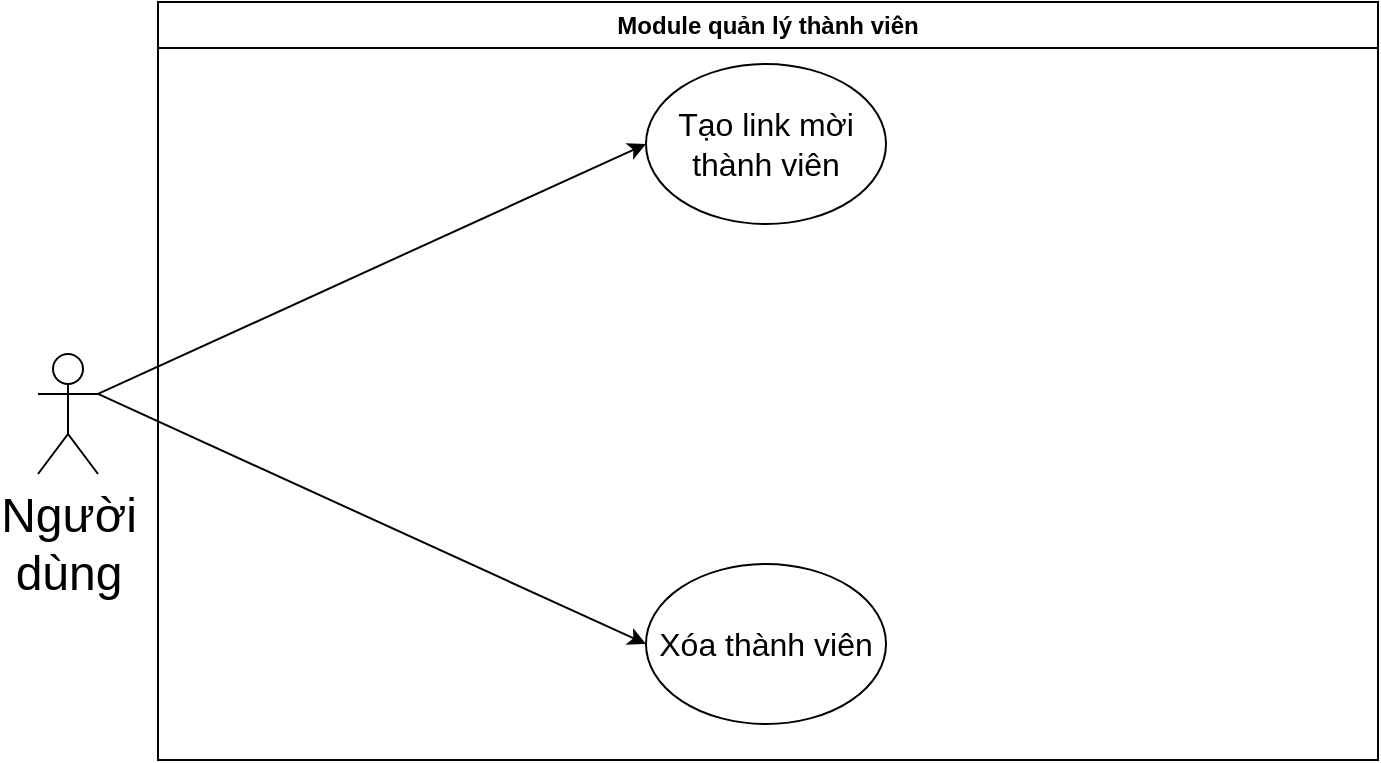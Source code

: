 <mxfile>
    <diagram name="GV cộng tác" id="t8Teq_oMgi5YN7fvB1jG">
        <mxGraphModel dx="939" dy="355" grid="0" gridSize="10" guides="1" tooltips="1" connect="1" arrows="1" fold="1" page="1" pageScale="1" pageWidth="827" pageHeight="1169" math="0" shadow="0">
            <root>
                <mxCell id="WiwW6T4yUcQlJP7RKSxs-0"/>
                <mxCell id="WiwW6T4yUcQlJP7RKSxs-1" parent="WiwW6T4yUcQlJP7RKSxs-0"/>
                <mxCell id="WiwW6T4yUcQlJP7RKSxs-2" value="Module quản lý thành viên" style="swimlane;whiteSpace=wrap;html=1;startSize=23;" parent="WiwW6T4yUcQlJP7RKSxs-1" vertex="1">
                    <mxGeometry x="110" y="110" width="610" height="379" as="geometry"/>
                </mxCell>
                <mxCell id="WiwW6T4yUcQlJP7RKSxs-3" value="Tạo link mời thành viên" style="ellipse;whiteSpace=wrap;html=1;fontSize=16;" parent="WiwW6T4yUcQlJP7RKSxs-2" vertex="1">
                    <mxGeometry x="244" y="31" width="120" height="80" as="geometry"/>
                </mxCell>
                <mxCell id="WiwW6T4yUcQlJP7RKSxs-5" value="Xóa thành viên" style="ellipse;whiteSpace=wrap;html=1;fontSize=16;" parent="WiwW6T4yUcQlJP7RKSxs-2" vertex="1">
                    <mxGeometry x="244" y="281" width="120" height="80" as="geometry"/>
                </mxCell>
                <mxCell id="YW8SRH_bthJT2Bs3ChGq-3" style="edgeStyle=none;html=1;exitX=1;exitY=0.333;exitDx=0;exitDy=0;exitPerimeter=0;entryX=0;entryY=0.5;entryDx=0;entryDy=0;" parent="WiwW6T4yUcQlJP7RKSxs-1" source="YW8SRH_bthJT2Bs3ChGq-0" target="WiwW6T4yUcQlJP7RKSxs-3" edge="1">
                    <mxGeometry relative="1" as="geometry"/>
                </mxCell>
                <mxCell id="YW8SRH_bthJT2Bs3ChGq-5" style="edgeStyle=none;html=1;exitX=1;exitY=0.333;exitDx=0;exitDy=0;exitPerimeter=0;entryX=0;entryY=0.5;entryDx=0;entryDy=0;" parent="WiwW6T4yUcQlJP7RKSxs-1" source="YW8SRH_bthJT2Bs3ChGq-0" target="WiwW6T4yUcQlJP7RKSxs-5" edge="1">
                    <mxGeometry relative="1" as="geometry"/>
                </mxCell>
                <mxCell id="YW8SRH_bthJT2Bs3ChGq-0" value="&lt;div style=&quot;&quot;&gt;&lt;span style=&quot;background-color: initial;&quot;&gt;Người&lt;/span&gt;&lt;/div&gt;&lt;div style=&quot;&quot;&gt;&lt;span style=&quot;background-color: initial;&quot;&gt;dùng&lt;/span&gt;&lt;/div&gt;" style="shape=umlActor;verticalLabelPosition=bottom;verticalAlign=top;html=1;outlineConnect=0;fontSize=24;align=center;" parent="WiwW6T4yUcQlJP7RKSxs-1" vertex="1">
                    <mxGeometry x="50" y="286" width="30" height="60" as="geometry"/>
                </mxCell>
            </root>
        </mxGraphModel>
    </diagram>
    <diagram id="kI2TxlEAmkLJwoIHT96z" name="Hệ thống soạn thảo đề thi trắc nghiệm">
        <mxGraphModel dx="704" dy="266" grid="0" gridSize="10" guides="1" tooltips="1" connect="1" arrows="1" fold="1" page="1" pageScale="1" pageWidth="850" pageHeight="1100" math="0" shadow="0">
            <root>
                <mxCell id="0"/>
                <mxCell id="1" parent="0"/>
                <mxCell id="45" value="" style="rounded=1;whiteSpace=wrap;html=1;fontSize=24;direction=south;fillColor=none;fontColor=#ffffff;strokeColor=#CC0066;shadow=1;glass=0;sketch=1;gradientDirection=east;" parent="1" vertex="1">
                    <mxGeometry x="200" y="50" width="490" height="1004" as="geometry"/>
                </mxCell>
                <mxCell id="2" value="&lt;font color=&quot;#66b0ff&quot; style=&quot;font-size: 24px&quot;&gt;Hệ thống soạn thảo đề thi trắc nghiệm&lt;/font&gt;" style="text;html=1;align=center;verticalAlign=middle;whiteSpace=wrap;rounded=0;fontStyle=1;fontColor=#66FF66;" parent="1" vertex="1">
                    <mxGeometry x="225" y="60" width="450" height="30" as="geometry"/>
                </mxCell>
                <mxCell id="41" value="&lt;div style=&quot;&quot;&gt;&lt;span style=&quot;background-color: initial;&quot;&gt;Người&lt;/span&gt;&lt;/div&gt;&lt;div style=&quot;&quot;&gt;&lt;span style=&quot;background-color: initial;&quot;&gt;dùng&lt;/span&gt;&lt;/div&gt;" style="shape=umlActor;verticalLabelPosition=bottom;verticalAlign=top;html=1;outlineConnect=0;fontSize=24;align=right;" parent="1" vertex="1">
                    <mxGeometry x="57" y="490" width="30" height="60" as="geometry"/>
                </mxCell>
                <mxCell id="ftGuLWszDXxZbfX0sJgo-45" value="Quản lý câu hỏi" style="ellipse;whiteSpace=wrap;html=1;fontSize=16;" parent="1" vertex="1">
                    <mxGeometry x="225" y="205" width="120" height="80" as="geometry"/>
                </mxCell>
                <mxCell id="ftGuLWszDXxZbfX0sJgo-46" value="Xem, thêm, xóa, sửa" style="shape=note;whiteSpace=wrap;html=1;backgroundOutline=1;darkOpacity=0.05;fontSize=16;size=19;" parent="1" vertex="1">
                    <mxGeometry x="230" y="110" width="110" height="70" as="geometry"/>
                </mxCell>
                <mxCell id="ftGuLWszDXxZbfX0sJgo-47" value="" style="endArrow=none;dashed=1;html=1;dashPattern=1 3;strokeWidth=2;fontSize=16;exitX=0.5;exitY=0;exitDx=0;exitDy=0;entryX=0.5;entryY=1;entryDx=0;entryDy=0;entryPerimeter=0;" parent="1" source="ftGuLWszDXxZbfX0sJgo-45" target="ftGuLWszDXxZbfX0sJgo-46" edge="1">
                    <mxGeometry width="50" height="50" relative="1" as="geometry">
                        <mxPoint x="390" y="300" as="sourcePoint"/>
                        <mxPoint x="440" y="250" as="targetPoint"/>
                    </mxGeometry>
                </mxCell>
                <mxCell id="ftGuLWszDXxZbfX0sJgo-48" value="Quản lý ngân hàng câu hỏi" style="ellipse;whiteSpace=wrap;html=1;fontSize=16;" parent="1" vertex="1">
                    <mxGeometry x="225" y="435" width="120" height="80" as="geometry"/>
                </mxCell>
                <mxCell id="ftGuLWszDXxZbfX0sJgo-49" value="Xem, thêm, xóa, sửa" style="shape=note;whiteSpace=wrap;html=1;backgroundOutline=1;darkOpacity=0.05;fontSize=16;size=19;" parent="1" vertex="1">
                    <mxGeometry x="410" y="550" width="110" height="70" as="geometry"/>
                </mxCell>
                <mxCell id="ftGuLWszDXxZbfX0sJgo-50" value="" style="endArrow=none;dashed=1;html=1;dashPattern=1 3;strokeWidth=2;fontSize=16;entryX=0;entryY=0;entryDx=0;entryDy=0;entryPerimeter=0;exitX=1;exitY=1;exitDx=0;exitDy=0;" parent="1" source="ftGuLWszDXxZbfX0sJgo-48" target="ftGuLWszDXxZbfX0sJgo-49" edge="1">
                    <mxGeometry width="50" height="50" relative="1" as="geometry">
                        <mxPoint x="340" y="470" as="sourcePoint"/>
                        <mxPoint x="440" y="440" as="targetPoint"/>
                    </mxGeometry>
                </mxCell>
                <mxCell id="ftGuLWszDXxZbfX0sJgo-54" value="&lt;div style=&quot;text-align: left;&quot;&gt;«extend»&lt;/div&gt;" style="endArrow=open;endSize=12;dashed=1;html=1;fontSize=16;exitX=0.5;exitY=0;exitDx=0;exitDy=0;entryX=0.5;entryY=1;entryDx=0;entryDy=0;" parent="1" source="ftGuLWszDXxZbfX0sJgo-56" target="ftGuLWszDXxZbfX0sJgo-48" edge="1">
                    <mxGeometry width="160" relative="1" as="geometry">
                        <mxPoint x="350" y="390" as="sourcePoint"/>
                        <mxPoint x="410" y="450" as="targetPoint"/>
                    </mxGeometry>
                </mxCell>
                <mxCell id="ftGuLWszDXxZbfX0sJgo-56" value="Quản lý GV cộng tác" style="ellipse;whiteSpace=wrap;html=1;fontSize=16;" parent="1" vertex="1">
                    <mxGeometry x="225" y="575" width="120" height="80" as="geometry"/>
                </mxCell>
                <mxCell id="ftGuLWszDXxZbfX0sJgo-57" value="" style="endArrow=none;html=1;fontSize=16;exitX=1;exitY=0.333;exitDx=0;exitDy=0;exitPerimeter=0;entryX=0;entryY=0.5;entryDx=0;entryDy=0;" parent="1" source="41" target="ftGuLWszDXxZbfX0sJgo-56" edge="1">
                    <mxGeometry width="50" height="50" relative="1" as="geometry">
                        <mxPoint x="150" y="360" as="sourcePoint"/>
                        <mxPoint x="200" y="310" as="targetPoint"/>
                    </mxGeometry>
                </mxCell>
                <mxCell id="ftGuLWszDXxZbfX0sJgo-58" value="" style="endArrow=none;html=1;fontSize=16;exitX=1;exitY=0.333;exitDx=0;exitDy=0;exitPerimeter=0;entryX=0;entryY=0.5;entryDx=0;entryDy=0;" parent="1" source="41" target="ftGuLWszDXxZbfX0sJgo-48" edge="1">
                    <mxGeometry width="50" height="50" relative="1" as="geometry">
                        <mxPoint x="120" y="360" as="sourcePoint"/>
                        <mxPoint x="170" y="310" as="targetPoint"/>
                    </mxGeometry>
                </mxCell>
                <mxCell id="ftGuLWszDXxZbfX0sJgo-59" value="" style="endArrow=none;html=1;fontSize=16;exitX=1;exitY=0.333;exitDx=0;exitDy=0;exitPerimeter=0;entryX=0;entryY=0.5;entryDx=0;entryDy=0;" parent="1" source="41" target="ftGuLWszDXxZbfX0sJgo-45" edge="1">
                    <mxGeometry width="50" height="50" relative="1" as="geometry">
                        <mxPoint x="130" y="320" as="sourcePoint"/>
                        <mxPoint x="180" y="270" as="targetPoint"/>
                    </mxGeometry>
                </mxCell>
                <mxCell id="ftGuLWszDXxZbfX0sJgo-60" value="Quản lý đề thi" style="ellipse;whiteSpace=wrap;html=1;fontSize=16;" parent="1" vertex="1">
                    <mxGeometry x="230" y="773" width="120" height="80" as="geometry"/>
                </mxCell>
                <mxCell id="ftGuLWszDXxZbfX0sJgo-61" value="Xem, thêm, xóa, sửa" style="shape=note;whiteSpace=wrap;html=1;backgroundOutline=1;darkOpacity=0.05;fontSize=16;size=19;" parent="1" vertex="1">
                    <mxGeometry x="235" y="671" width="110" height="70" as="geometry"/>
                </mxCell>
                <mxCell id="ftGuLWszDXxZbfX0sJgo-62" value="" style="endArrow=none;dashed=1;html=1;dashPattern=1 3;strokeWidth=2;fontSize=16;entryX=0.5;entryY=1;entryDx=0;entryDy=0;entryPerimeter=0;exitX=0.5;exitY=0;exitDx=0;exitDy=0;" parent="1" source="ftGuLWszDXxZbfX0sJgo-60" target="ftGuLWszDXxZbfX0sJgo-61" edge="1">
                    <mxGeometry width="50" height="50" relative="1" as="geometry">
                        <mxPoint x="280" y="573" as="sourcePoint"/>
                        <mxPoint x="445" y="453" as="targetPoint"/>
                    </mxGeometry>
                </mxCell>
                <mxCell id="ftGuLWszDXxZbfX0sJgo-65" value="" style="endArrow=none;html=1;fontSize=16;exitX=1;exitY=0.333;exitDx=0;exitDy=0;exitPerimeter=0;entryX=0;entryY=0.5;entryDx=0;entryDy=0;" parent="1" source="41" target="ftGuLWszDXxZbfX0sJgo-60" edge="1">
                    <mxGeometry width="50" height="50" relative="1" as="geometry">
                        <mxPoint x="420" y="490" as="sourcePoint"/>
                        <mxPoint x="470" y="440" as="targetPoint"/>
                    </mxGeometry>
                </mxCell>
                <mxCell id="ftGuLWszDXxZbfX0sJgo-66" value="Xuất đề thi" style="ellipse;whiteSpace=wrap;html=1;fontSize=16;" parent="1" vertex="1">
                    <mxGeometry x="445" y="773" width="120" height="80" as="geometry"/>
                </mxCell>
                <mxCell id="ftGuLWszDXxZbfX0sJgo-67" value="«extend»" style="endArrow=open;endSize=12;dashed=1;html=1;fontSize=16;exitX=0;exitY=0.5;exitDx=0;exitDy=0;entryX=1;entryY=0.5;entryDx=0;entryDy=0;" parent="1" source="ftGuLWszDXxZbfX0sJgo-66" target="ftGuLWszDXxZbfX0sJgo-60" edge="1">
                    <mxGeometry width="160" relative="1" as="geometry">
                        <mxPoint x="495.0" y="253" as="sourcePoint"/>
                        <mxPoint x="335.0" y="233" as="targetPoint"/>
                    </mxGeometry>
                </mxCell>
                <mxCell id="ftGuLWszDXxZbfX0sJgo-73" value="Quản lý label" style="ellipse;whiteSpace=wrap;html=1;fontSize=16;" parent="1" vertex="1">
                    <mxGeometry x="225" y="300" width="120" height="80" as="geometry"/>
                </mxCell>
                <mxCell id="ftGuLWszDXxZbfX0sJgo-74" value="Xem, thêm, xóa, sửa" style="shape=note;whiteSpace=wrap;html=1;backgroundOutline=1;darkOpacity=0.05;fontSize=16;size=19;" parent="1" vertex="1">
                    <mxGeometry x="410" y="305" width="110" height="70" as="geometry"/>
                </mxCell>
                <mxCell id="ftGuLWszDXxZbfX0sJgo-75" value="" style="endArrow=none;dashed=1;html=1;dashPattern=1 3;strokeWidth=2;fontSize=16;exitX=1;exitY=0.5;exitDx=0;exitDy=0;entryX=0;entryY=0.5;entryDx=0;entryDy=0;entryPerimeter=0;" parent="1" source="ftGuLWszDXxZbfX0sJgo-73" target="ftGuLWszDXxZbfX0sJgo-74" edge="1">
                    <mxGeometry width="50" height="50" relative="1" as="geometry">
                        <mxPoint x="400" y="900" as="sourcePoint"/>
                        <mxPoint x="450" y="850" as="targetPoint"/>
                    </mxGeometry>
                </mxCell>
                <mxCell id="ftGuLWszDXxZbfX0sJgo-78" value="" style="endArrow=none;html=1;fontSize=16;entryX=0;entryY=0.5;entryDx=0;entryDy=0;exitX=1;exitY=0.333;exitDx=0;exitDy=0;exitPerimeter=0;" parent="1" source="41" target="ftGuLWszDXxZbfX0sJgo-73" edge="1">
                    <mxGeometry width="50" height="50" relative="1" as="geometry">
                        <mxPoint x="150" y="400" as="sourcePoint"/>
                        <mxPoint x="180" y="610" as="targetPoint"/>
                    </mxGeometry>
                </mxCell>
                <mxCell id="ftGuLWszDXxZbfX0sJgo-80" value="Tìm câu hỏi" style="ellipse;whiteSpace=wrap;html=1;fontSize=16;" parent="1" vertex="1">
                    <mxGeometry x="500" y="205" width="120" height="80" as="geometry"/>
                </mxCell>
                <mxCell id="ftGuLWszDXxZbfX0sJgo-81" value="«extend»" style="endArrow=open;endSize=12;dashed=1;html=1;fontSize=16;exitX=0;exitY=0.5;exitDx=0;exitDy=0;entryX=1;entryY=0.5;entryDx=0;entryDy=0;" parent="1" source="ftGuLWszDXxZbfX0sJgo-80" target="ftGuLWszDXxZbfX0sJgo-45" edge="1">
                    <mxGeometry width="160" relative="1" as="geometry">
                        <mxPoint x="630" y="600" as="sourcePoint"/>
                        <mxPoint x="340.0" y="450" as="targetPoint"/>
                    </mxGeometry>
                </mxCell>
                <mxCell id="ftGuLWszDXxZbfX0sJgo-82" value="Đăng nhập" style="ellipse;whiteSpace=wrap;html=1;fontSize=16;" parent="1" vertex="1">
                    <mxGeometry x="225" y="863" width="120" height="80" as="geometry"/>
                </mxCell>
                <mxCell id="ftGuLWszDXxZbfX0sJgo-83" value="Đăng ký" style="ellipse;whiteSpace=wrap;html=1;fontSize=16;" parent="1" vertex="1">
                    <mxGeometry x="445" y="863" width="120" height="80" as="geometry"/>
                </mxCell>
                <mxCell id="ftGuLWszDXxZbfX0sJgo-84" value="«include»" style="endArrow=open;endSize=12;dashed=1;html=1;fontSize=16;exitX=1;exitY=0.5;exitDx=0;exitDy=0;entryX=0;entryY=0.5;entryDx=0;entryDy=0;" parent="1" source="ftGuLWszDXxZbfX0sJgo-82" target="ftGuLWszDXxZbfX0sJgo-83" edge="1">
                    <mxGeometry width="160" relative="1" as="geometry">
                        <mxPoint x="375" y="913" as="sourcePoint"/>
                        <mxPoint x="460" y="813" as="targetPoint"/>
                    </mxGeometry>
                </mxCell>
                <mxCell id="ftGuLWszDXxZbfX0sJgo-86" value="" style="endArrow=none;html=1;fontSize=16;entryX=0;entryY=0.5;entryDx=0;entryDy=0;exitX=1;exitY=0.333;exitDx=0;exitDy=0;exitPerimeter=0;" parent="1" source="41" target="ftGuLWszDXxZbfX0sJgo-82" edge="1">
                    <mxGeometry width="50" height="50" relative="1" as="geometry">
                        <mxPoint x="100" y="840" as="sourcePoint"/>
                        <mxPoint x="150" y="790" as="targetPoint"/>
                    </mxGeometry>
                </mxCell>
                <mxCell id="ftGuLWszDXxZbfX0sJgo-87" value="Đăng xuất" style="ellipse;whiteSpace=wrap;html=1;fontSize=16;" parent="1" vertex="1">
                    <mxGeometry x="225" y="963" width="120" height="80" as="geometry"/>
                </mxCell>
                <mxCell id="ftGuLWszDXxZbfX0sJgo-88" value="«extend»" style="endArrow=open;endSize=12;dashed=1;html=1;fontSize=16;exitX=0.5;exitY=1;exitDx=0;exitDy=0;" parent="1" source="ftGuLWszDXxZbfX0sJgo-73" target="ftGuLWszDXxZbfX0sJgo-48" edge="1">
                    <mxGeometry width="160" relative="1" as="geometry">
                        <mxPoint x="460" y="310" as="sourcePoint"/>
                        <mxPoint x="330" y="400" as="targetPoint"/>
                    </mxGeometry>
                </mxCell>
                <mxCell id="46" value="" style="endArrow=none;html=1;fontColor=#66b0ff;entryX=0;entryY=0.5;entryDx=0;entryDy=0;exitX=1;exitY=0.333;exitDx=0;exitDy=0;exitPerimeter=0;" parent="1" source="41" target="ftGuLWszDXxZbfX0sJgo-87" edge="1">
                    <mxGeometry width="50" height="50" relative="1" as="geometry">
                        <mxPoint x="170" y="720" as="sourcePoint"/>
                        <mxPoint x="100" y="1020" as="targetPoint"/>
                    </mxGeometry>
                </mxCell>
                <mxCell id="48" value="Quản lý nhóm câu hỏi" style="ellipse;whiteSpace=wrap;html=1;fontSize=16;" parent="1" vertex="1">
                    <mxGeometry x="538" y="435" width="120" height="80" as="geometry"/>
                </mxCell>
                <mxCell id="50" style="edgeStyle=none;html=1;entryX=0.5;entryY=0;entryDx=0;entryDy=0;endArrow=none;endFill=0;dashed=1;" parent="1" source="49" target="48" edge="1">
                    <mxGeometry relative="1" as="geometry"/>
                </mxCell>
                <mxCell id="49" value="Xem, thêm, xóa, sửa" style="shape=note;whiteSpace=wrap;html=1;backgroundOutline=1;darkOpacity=0.05;fontSize=16;size=19;" parent="1" vertex="1">
                    <mxGeometry x="543" y="305" width="110" height="70" as="geometry"/>
                </mxCell>
                <mxCell id="51" value="«extend»" style="endArrow=open;endSize=12;dashed=1;html=1;fontSize=16;exitX=0;exitY=0.5;exitDx=0;exitDy=0;entryX=1;entryY=0.5;entryDx=0;entryDy=0;" parent="1" source="48" target="ftGuLWszDXxZbfX0sJgo-48" edge="1">
                    <mxGeometry width="160" relative="1" as="geometry">
                        <mxPoint x="570" y="530" as="sourcePoint"/>
                        <mxPoint x="353.364" y="494.276" as="targetPoint"/>
                    </mxGeometry>
                </mxCell>
                <mxCell id="52" value="Xem, thêm, xóa, sửa" style="shape=note;whiteSpace=wrap;html=1;backgroundOutline=1;darkOpacity=0.05;fontSize=16;size=19;" parent="1" vertex="1">
                    <mxGeometry x="410" y="652" width="110" height="70" as="geometry"/>
                </mxCell>
                <mxCell id="54" value="" style="endArrow=none;dashed=1;html=1;dashPattern=1 3;strokeWidth=2;fontSize=16;exitX=1;exitY=0.5;exitDx=0;exitDy=0;entryX=0;entryY=0.5;entryDx=0;entryDy=0;entryPerimeter=0;" parent="1" source="ftGuLWszDXxZbfX0sJgo-56" target="52" edge="1">
                    <mxGeometry width="50" height="50" relative="1" as="geometry">
                        <mxPoint x="295" y="525" as="sourcePoint"/>
                        <mxPoint x="435.5" y="600" as="targetPoint"/>
                    </mxGeometry>
                </mxCell>
            </root>
        </mxGraphModel>
    </diagram>
    <diagram name="Label" id="Ou65Na-FYIyKuGrdPpEd">
        <mxGraphModel dx="840" dy="346" grid="0" gridSize="10" guides="1" tooltips="1" connect="1" arrows="1" fold="1" page="1" pageScale="1" pageWidth="827" pageHeight="1169" math="0" shadow="0">
            <root>
                <mxCell id="mjTCk4PQH8l80NXHScGJ-0"/>
                <mxCell id="mjTCk4PQH8l80NXHScGJ-1" parent="mjTCk4PQH8l80NXHScGJ-0"/>
                <mxCell id="mjTCk4PQH8l80NXHScGJ-2" value="Module quản lý label" style="swimlane;whiteSpace=wrap;html=1;startSize=23;" parent="mjTCk4PQH8l80NXHScGJ-1" vertex="1">
                    <mxGeometry x="110" y="110" width="610" height="530" as="geometry"/>
                </mxCell>
                <mxCell id="mjTCk4PQH8l80NXHScGJ-3" value="Thêm label/sublabel" style="ellipse;whiteSpace=wrap;html=1;fontSize=16;" parent="mjTCk4PQH8l80NXHScGJ-2" vertex="1">
                    <mxGeometry x="248" y="171" width="120" height="80" as="geometry"/>
                </mxCell>
                <mxCell id="mjTCk4PQH8l80NXHScGJ-4" value="Xem danh sách label/sublabel" style="ellipse;whiteSpace=wrap;html=1;fontSize=16;" parent="mjTCk4PQH8l80NXHScGJ-2" vertex="1">
                    <mxGeometry x="248" y="51" width="120" height="80" as="geometry"/>
                </mxCell>
                <mxCell id="mjTCk4PQH8l80NXHScGJ-5" value="Xóa label/sublabel" style="ellipse;whiteSpace=wrap;html=1;fontSize=16;" parent="mjTCk4PQH8l80NXHScGJ-2" vertex="1">
                    <mxGeometry x="248" y="421" width="120" height="80" as="geometry"/>
                </mxCell>
                <mxCell id="mjTCk4PQH8l80NXHScGJ-6" value="Sửa label/sublabel" style="ellipse;whiteSpace=wrap;html=1;fontSize=16;" parent="mjTCk4PQH8l80NXHScGJ-2" vertex="1">
                    <mxGeometry x="248" y="296" width="120" height="80" as="geometry"/>
                </mxCell>
                <mxCell id="mjTCk4PQH8l80NXHScGJ-7" style="edgeStyle=none;html=1;exitX=1;exitY=0.333;exitDx=0;exitDy=0;exitPerimeter=0;entryX=0;entryY=0.5;entryDx=0;entryDy=0;" parent="mjTCk4PQH8l80NXHScGJ-1" source="mjTCk4PQH8l80NXHScGJ-11" target="mjTCk4PQH8l80NXHScGJ-4" edge="1">
                    <mxGeometry relative="1" as="geometry"/>
                </mxCell>
                <mxCell id="mjTCk4PQH8l80NXHScGJ-8" style="edgeStyle=none;html=1;exitX=1;exitY=0.333;exitDx=0;exitDy=0;exitPerimeter=0;entryX=0;entryY=0.5;entryDx=0;entryDy=0;" parent="mjTCk4PQH8l80NXHScGJ-1" source="mjTCk4PQH8l80NXHScGJ-11" target="mjTCk4PQH8l80NXHScGJ-3" edge="1">
                    <mxGeometry relative="1" as="geometry"/>
                </mxCell>
                <mxCell id="mjTCk4PQH8l80NXHScGJ-9" style="edgeStyle=none;html=1;exitX=1;exitY=0.333;exitDx=0;exitDy=0;exitPerimeter=0;entryX=0;entryY=0.5;entryDx=0;entryDy=0;" parent="mjTCk4PQH8l80NXHScGJ-1" source="mjTCk4PQH8l80NXHScGJ-11" target="mjTCk4PQH8l80NXHScGJ-6" edge="1">
                    <mxGeometry relative="1" as="geometry"/>
                </mxCell>
                <mxCell id="mjTCk4PQH8l80NXHScGJ-10" style="edgeStyle=none;html=1;exitX=1;exitY=0.333;exitDx=0;exitDy=0;exitPerimeter=0;entryX=0;entryY=0.5;entryDx=0;entryDy=0;" parent="mjTCk4PQH8l80NXHScGJ-1" source="mjTCk4PQH8l80NXHScGJ-11" target="mjTCk4PQH8l80NXHScGJ-5" edge="1">
                    <mxGeometry relative="1" as="geometry"/>
                </mxCell>
                <mxCell id="mjTCk4PQH8l80NXHScGJ-11" value="&lt;div style=&quot;&quot;&gt;&lt;span style=&quot;background-color: initial;&quot;&gt;Người&lt;/span&gt;&lt;/div&gt;&lt;div style=&quot;&quot;&gt;&lt;span style=&quot;background-color: initial;&quot;&gt;dùng&lt;/span&gt;&lt;/div&gt;" style="shape=umlActor;verticalLabelPosition=bottom;verticalAlign=top;html=1;outlineConnect=0;fontSize=24;align=center;" parent="mjTCk4PQH8l80NXHScGJ-1" vertex="1">
                    <mxGeometry x="56" y="356" width="30" height="60" as="geometry"/>
                </mxCell>
            </root>
        </mxGraphModel>
    </diagram>
    <diagram name="Đăng nhập/Đăng ký" id="SIK0rSb-6E7oVWPm5ukx">
        <mxGraphModel dx="704" dy="266" grid="0" gridSize="10" guides="1" tooltips="1" connect="1" arrows="1" fold="1" page="1" pageScale="1" pageWidth="827" pageHeight="1169" math="0" shadow="0">
            <root>
                <mxCell id="Q3WJ9TiMeEvw-h2aDzDZ-0"/>
                <mxCell id="Q3WJ9TiMeEvw-h2aDzDZ-1" parent="Q3WJ9TiMeEvw-h2aDzDZ-0"/>
                <mxCell id="Q3WJ9TiMeEvw-h2aDzDZ-2" value="Module quản lý đăng nhập/đăng ký" style="swimlane;whiteSpace=wrap;html=1;startSize=23;" parent="Q3WJ9TiMeEvw-h2aDzDZ-1" vertex="1">
                    <mxGeometry x="110" y="110" width="610" height="405" as="geometry">
                        <mxRectangle x="110" y="110" width="235" height="26" as="alternateBounds"/>
                    </mxGeometry>
                </mxCell>
                <mxCell id="Q3WJ9TiMeEvw-h2aDzDZ-3" value="Đăng nhập" style="ellipse;whiteSpace=wrap;html=1;fontSize=16;" parent="Q3WJ9TiMeEvw-h2aDzDZ-2" vertex="1">
                    <mxGeometry x="245" y="225" width="120" height="80" as="geometry"/>
                </mxCell>
                <mxCell id="Q3WJ9TiMeEvw-h2aDzDZ-4" value="Đăng ký" style="ellipse;whiteSpace=wrap;html=1;fontSize=16;" parent="Q3WJ9TiMeEvw-h2aDzDZ-2" vertex="1">
                    <mxGeometry x="245" y="82" width="120" height="80" as="geometry"/>
                </mxCell>
                <mxCell id="MC_qUxox84DBc-2bxmi9-2" value="Quên mật khẩu" style="ellipse;whiteSpace=wrap;html=1;fontSize=16;" parent="Q3WJ9TiMeEvw-h2aDzDZ-2" vertex="1">
                    <mxGeometry x="438" y="164" width="120" height="80" as="geometry"/>
                </mxCell>
                <mxCell id="MC_qUxox84DBc-2bxmi9-3" value="Đăng xuất" style="ellipse;whiteSpace=wrap;html=1;fontSize=16;" parent="Q3WJ9TiMeEvw-h2aDzDZ-2" vertex="1">
                    <mxGeometry x="438" y="305" width="120" height="80" as="geometry"/>
                </mxCell>
                <mxCell id="hAKFjTz12zQQa1Tr31EI-0" value="&lt;div style=&quot;text-align: left;&quot;&gt;«extend»&lt;/div&gt;" style="endArrow=open;endSize=12;dashed=1;html=1;fontSize=16;exitX=0;exitY=0.5;exitDx=0;exitDy=0;entryX=1;entryY=0.5;entryDx=0;entryDy=0;" parent="Q3WJ9TiMeEvw-h2aDzDZ-2" source="MC_qUxox84DBc-2bxmi9-2" target="Q3WJ9TiMeEvw-h2aDzDZ-3" edge="1">
                    <mxGeometry width="160" relative="1" as="geometry">
                        <mxPoint x="344" y="572" as="sourcePoint"/>
                        <mxPoint x="163" y="504" as="targetPoint"/>
                        <Array as="points"/>
                    </mxGeometry>
                </mxCell>
                <mxCell id="Sy0MkBz10zGxBhilfPgs-0" value="&lt;div style=&quot;text-align: left;&quot;&gt;«extend»&lt;/div&gt;" style="endArrow=open;endSize=12;dashed=1;html=1;fontSize=16;exitX=0;exitY=0.5;exitDx=0;exitDy=0;entryX=1;entryY=0.5;entryDx=0;entryDy=0;" parent="Q3WJ9TiMeEvw-h2aDzDZ-2" source="MC_qUxox84DBc-2bxmi9-3" target="Q3WJ9TiMeEvw-h2aDzDZ-3" edge="1">
                    <mxGeometry width="160" relative="1" as="geometry">
                        <mxPoint x="433.0" y="214.0" as="sourcePoint"/>
                        <mxPoint x="375" y="275" as="targetPoint"/>
                        <Array as="points"/>
                    </mxGeometry>
                </mxCell>
                <mxCell id="Q3WJ9TiMeEvw-h2aDzDZ-7" style="edgeStyle=none;html=1;exitX=1;exitY=0.333;exitDx=0;exitDy=0;exitPerimeter=0;entryX=0;entryY=0.5;entryDx=0;entryDy=0;" parent="Q3WJ9TiMeEvw-h2aDzDZ-1" source="MC_qUxox84DBc-2bxmi9-1" target="Q3WJ9TiMeEvw-h2aDzDZ-4" edge="1">
                    <mxGeometry relative="1" as="geometry"/>
                </mxCell>
                <mxCell id="Q3WJ9TiMeEvw-h2aDzDZ-8" style="edgeStyle=none;html=1;exitX=1;exitY=0.333;exitDx=0;exitDy=0;exitPerimeter=0;entryX=0;entryY=0.5;entryDx=0;entryDy=0;" parent="Q3WJ9TiMeEvw-h2aDzDZ-1" source="Q3WJ9TiMeEvw-h2aDzDZ-11" target="Q3WJ9TiMeEvw-h2aDzDZ-3" edge="1">
                    <mxGeometry relative="1" as="geometry"/>
                </mxCell>
                <mxCell id="Q3WJ9TiMeEvw-h2aDzDZ-11" value="&lt;div style=&quot;&quot;&gt;&lt;span style=&quot;background-color: initial;&quot;&gt;Người&lt;/span&gt;&lt;/div&gt;&lt;div style=&quot;&quot;&gt;&lt;span style=&quot;background-color: initial;&quot;&gt;dùng&lt;/span&gt;&lt;/div&gt;" style="shape=umlActor;verticalLabelPosition=bottom;verticalAlign=top;html=1;outlineConnect=0;fontSize=24;align=center;" parent="Q3WJ9TiMeEvw-h2aDzDZ-1" vertex="1">
                    <mxGeometry x="51" y="355" width="30" height="60" as="geometry"/>
                </mxCell>
                <mxCell id="MC_qUxox84DBc-2bxmi9-1" value="&lt;div style=&quot;&quot;&gt;Khách&lt;/div&gt;" style="shape=umlActor;verticalLabelPosition=bottom;verticalAlign=top;html=1;outlineConnect=0;fontSize=24;align=center;" parent="Q3WJ9TiMeEvw-h2aDzDZ-1" vertex="1">
                    <mxGeometry x="51" y="212" width="30" height="60" as="geometry"/>
                </mxCell>
            </root>
        </mxGraphModel>
    </diagram>
    <diagram name="Đề thi &amp; câu hỏi" id="I9z-O2eO9hEFawd33mVQ">
        <mxGraphModel dx="704" dy="666" grid="0" gridSize="10" guides="1" tooltips="1" connect="1" arrows="1" fold="1" page="0" pageScale="1" pageWidth="827" pageHeight="1169" math="0" shadow="0">
            <root>
                <mxCell id="pRch0jHzLetQYQ0x03yw-0"/>
                <mxCell id="pRch0jHzLetQYQ0x03yw-1" parent="pRch0jHzLetQYQ0x03yw-0"/>
                <mxCell id="pRch0jHzLetQYQ0x03yw-2" value="Module quản lý đề thi &amp;amp; câu hỏi" style="swimlane;whiteSpace=wrap;html=1;startSize=23;" parent="pRch0jHzLetQYQ0x03yw-1" vertex="1">
                    <mxGeometry x="327" y="-185" width="1192" height="1130" as="geometry"/>
                </mxCell>
                <mxCell id="pRch0jHzLetQYQ0x03yw-4" value="Quản lý đề thi" style="ellipse;whiteSpace=wrap;html=1;fontSize=16;" parent="pRch0jHzLetQYQ0x03yw-2" vertex="1">
                    <mxGeometry x="43" y="346" width="120" height="80" as="geometry"/>
                </mxCell>
                <mxCell id="-JLUsmWTSiXVMOeNM4MZ-0" value="Quản lý câu hỏi" style="ellipse;whiteSpace=wrap;html=1;fontSize=16;" parent="pRch0jHzLetQYQ0x03yw-2" vertex="1">
                    <mxGeometry x="43" y="815" width="120" height="80" as="geometry"/>
                </mxCell>
                <mxCell id="-JLUsmWTSiXVMOeNM4MZ-4" value="Xem đề thi" style="ellipse;whiteSpace=wrap;html=1;fontSize=16;" parent="pRch0jHzLetQYQ0x03yw-2" vertex="1">
                    <mxGeometry x="782" y="44" width="120" height="80" as="geometry"/>
                </mxCell>
                <mxCell id="-JLUsmWTSiXVMOeNM4MZ-5" value="Tạo&amp;nbsp;đề thi" style="ellipse;whiteSpace=wrap;html=1;fontSize=16;" parent="pRch0jHzLetQYQ0x03yw-2" vertex="1">
                    <mxGeometry x="782" y="162" width="120" height="80" as="geometry"/>
                </mxCell>
                <mxCell id="-JLUsmWTSiXVMOeNM4MZ-6" value="Xóa đề thi" style="ellipse;whiteSpace=wrap;html=1;fontSize=16;" parent="pRch0jHzLetQYQ0x03yw-2" vertex="1">
                    <mxGeometry x="782" y="266" width="120" height="80" as="geometry"/>
                </mxCell>
                <mxCell id="-JLUsmWTSiXVMOeNM4MZ-10" value="Sửa câu hỏi" style="ellipse;whiteSpace=wrap;html=1;fontSize=16;" parent="pRch0jHzLetQYQ0x03yw-2" vertex="1">
                    <mxGeometry x="332" y="1034" width="120" height="80" as="geometry"/>
                </mxCell>
                <mxCell id="-JLUsmWTSiXVMOeNM4MZ-11" value="Xóa câu hỏi" style="ellipse;whiteSpace=wrap;html=1;fontSize=16;" parent="pRch0jHzLetQYQ0x03yw-2" vertex="1">
                    <mxGeometry x="332" y="925" width="120" height="80" as="geometry"/>
                </mxCell>
                <mxCell id="-JLUsmWTSiXVMOeNM4MZ-12" value="Tạo câu hỏi" style="ellipse;whiteSpace=wrap;html=1;fontSize=16;" parent="pRch0jHzLetQYQ0x03yw-2" vertex="1">
                    <mxGeometry x="332" y="815" width="120" height="80" as="geometry"/>
                </mxCell>
                <mxCell id="sp5Y45ivBpeso0Hyqxqd-0" value="&lt;div style=&quot;text-align: left;&quot;&gt;«extend»&lt;/div&gt;" style="endArrow=open;endSize=12;dashed=1;html=1;fontSize=16;exitX=0;exitY=0.5;exitDx=0;exitDy=0;entryX=1;entryY=0.5;entryDx=0;entryDy=0;" parent="pRch0jHzLetQYQ0x03yw-2" source="-JLUsmWTSiXVMOeNM4MZ-4" target="pRch0jHzLetQYQ0x03yw-4" edge="1">
                    <mxGeometry width="160" relative="1" as="geometry">
                        <mxPoint x="175" y="465" as="sourcePoint"/>
                        <mxPoint x="175" y="405" as="targetPoint"/>
                    </mxGeometry>
                </mxCell>
                <mxCell id="sp5Y45ivBpeso0Hyqxqd-1" value="&lt;div style=&quot;text-align: left;&quot;&gt;«extend»&lt;/div&gt;" style="endArrow=open;endSize=12;dashed=1;html=1;fontSize=16;exitX=0;exitY=0.5;exitDx=0;exitDy=0;entryX=1;entryY=0.5;entryDx=0;entryDy=0;" parent="pRch0jHzLetQYQ0x03yw-2" source="-JLUsmWTSiXVMOeNM4MZ-5" target="pRch0jHzLetQYQ0x03yw-4" edge="1">
                    <mxGeometry width="160" relative="1" as="geometry">
                        <mxPoint x="265.0" y="86" as="sourcePoint"/>
                        <mxPoint x="173" y="143.0" as="targetPoint"/>
                    </mxGeometry>
                </mxCell>
                <mxCell id="sp5Y45ivBpeso0Hyqxqd-2" value="&lt;div style=&quot;text-align: left;&quot;&gt;«extend»&lt;/div&gt;" style="endArrow=open;endSize=12;dashed=1;html=1;fontSize=16;exitX=0;exitY=0.5;exitDx=0;exitDy=0;entryX=1;entryY=0.5;entryDx=0;entryDy=0;" parent="pRch0jHzLetQYQ0x03yw-2" source="-JLUsmWTSiXVMOeNM4MZ-6" target="pRch0jHzLetQYQ0x03yw-4" edge="1">
                    <mxGeometry width="160" relative="1" as="geometry">
                        <mxPoint x="214" y="198.0" as="sourcePoint"/>
                        <mxPoint x="173" y="143.0" as="targetPoint"/>
                    </mxGeometry>
                </mxCell>
                <mxCell id="sp5Y45ivBpeso0Hyqxqd-3" value="&lt;div style=&quot;text-align: left;&quot;&gt;«extend»&lt;/div&gt;" style="endArrow=open;endSize=12;dashed=1;html=1;fontSize=16;exitX=0;exitY=0.5;exitDx=0;exitDy=0;entryX=1;entryY=0.5;entryDx=0;entryDy=0;" parent="pRch0jHzLetQYQ0x03yw-2" source="sp5Y45ivBpeso0Hyqxqd-8" target="pRch0jHzLetQYQ0x03yw-4" edge="1">
                    <mxGeometry width="160" relative="1" as="geometry">
                        <mxPoint x="584" y="404" as="sourcePoint"/>
                        <mxPoint x="155.426" y="171.284" as="targetPoint"/>
                    </mxGeometry>
                </mxCell>
                <mxCell id="sp5Y45ivBpeso0Hyqxqd-4" value="&lt;div style=&quot;text-align: left;&quot;&gt;«extend»&lt;/div&gt;" style="endArrow=open;endSize=12;dashed=1;html=1;fontSize=16;exitX=0;exitY=0.5;exitDx=0;exitDy=0;entryX=1;entryY=0.5;entryDx=0;entryDy=0;" parent="pRch0jHzLetQYQ0x03yw-2" source="-JLUsmWTSiXVMOeNM4MZ-10" target="-JLUsmWTSiXVMOeNM4MZ-0" edge="1">
                    <mxGeometry width="160" relative="1" as="geometry">
                        <mxPoint x="233" y="14.0" as="sourcePoint"/>
                        <mxPoint x="174.426" y="-116.716" as="targetPoint"/>
                    </mxGeometry>
                </mxCell>
                <mxCell id="sp5Y45ivBpeso0Hyqxqd-5" value="&lt;div style=&quot;text-align: left;&quot;&gt;«extend»&lt;/div&gt;" style="endArrow=open;endSize=12;dashed=1;html=1;fontSize=16;exitX=0;exitY=0.5;exitDx=0;exitDy=0;entryX=1;entryY=0.5;entryDx=0;entryDy=0;" parent="pRch0jHzLetQYQ0x03yw-2" source="-JLUsmWTSiXVMOeNM4MZ-11" target="-JLUsmWTSiXVMOeNM4MZ-0" edge="1">
                    <mxGeometry width="160" relative="1" as="geometry">
                        <mxPoint x="243" y="24.0" as="sourcePoint"/>
                        <mxPoint x="184.426" y="-106.716" as="targetPoint"/>
                    </mxGeometry>
                </mxCell>
                <mxCell id="sp5Y45ivBpeso0Hyqxqd-6" value="&lt;div style=&quot;text-align: left;&quot;&gt;«extend»&lt;/div&gt;" style="endArrow=open;endSize=12;dashed=1;html=1;fontSize=16;entryX=1;entryY=0.5;entryDx=0;entryDy=0;exitX=0;exitY=0.5;exitDx=0;exitDy=0;" parent="pRch0jHzLetQYQ0x03yw-2" source="-JLUsmWTSiXVMOeNM4MZ-12" target="-JLUsmWTSiXVMOeNM4MZ-0" edge="1">
                    <mxGeometry width="160" relative="1" as="geometry">
                        <mxPoint x="253" y="34.0" as="sourcePoint"/>
                        <mxPoint x="194.426" y="-96.716" as="targetPoint"/>
                    </mxGeometry>
                </mxCell>
                <mxCell id="-JLUsmWTSiXVMOeNM4MZ-9" value="Xem câu hỏi" style="ellipse;whiteSpace=wrap;html=1;fontSize=16;" parent="pRch0jHzLetQYQ0x03yw-2" vertex="1">
                    <mxGeometry x="332" y="706" width="120" height="80" as="geometry"/>
                </mxCell>
                <mxCell id="sp5Y45ivBpeso0Hyqxqd-7" value="&lt;div style=&quot;text-align: left;&quot;&gt;«extend»&lt;/div&gt;" style="endArrow=open;endSize=12;dashed=1;html=1;fontSize=16;exitX=0;exitY=0.5;exitDx=0;exitDy=0;entryX=1;entryY=0.5;entryDx=0;entryDy=0;" parent="pRch0jHzLetQYQ0x03yw-2" source="-JLUsmWTSiXVMOeNM4MZ-9" target="-JLUsmWTSiXVMOeNM4MZ-0" edge="1">
                    <mxGeometry width="160" relative="1" as="geometry">
                        <mxPoint x="263" y="44.0" as="sourcePoint"/>
                        <mxPoint x="204.426" y="-86.716" as="targetPoint"/>
                    </mxGeometry>
                </mxCell>
                <mxCell id="sp5Y45ivBpeso0Hyqxqd-8" value="Thêm câu hỏi vào đề thi" style="ellipse;whiteSpace=wrap;html=1;fontSize=16;" parent="pRch0jHzLetQYQ0x03yw-2" vertex="1">
                    <mxGeometry x="782" y="599" width="120" height="80" as="geometry"/>
                </mxCell>
                <mxCell id="sp5Y45ivBpeso0Hyqxqd-9" value="Xóa câu hỏi&lt;br&gt;từ đề thi" style="ellipse;whiteSpace=wrap;html=1;fontSize=16;" parent="pRch0jHzLetQYQ0x03yw-2" vertex="1">
                    <mxGeometry x="782" y="706" width="120" height="80" as="geometry"/>
                </mxCell>
                <mxCell id="fH8GA9MFxMX9r73wAS81-4" value="&lt;div style=&quot;text-align: left;&quot;&gt;«extend»&lt;/div&gt;" style="endArrow=open;endSize=12;dashed=1;html=1;fontSize=16;exitX=0;exitY=0.5;exitDx=0;exitDy=0;entryX=1;entryY=0.5;entryDx=0;entryDy=0;" parent="pRch0jHzLetQYQ0x03yw-2" source="sp5Y45ivBpeso0Hyqxqd-9" target="pRch0jHzLetQYQ0x03yw-4" edge="1">
                    <mxGeometry width="160" relative="1" as="geometry">
                        <mxPoint x="599" y="420" as="sourcePoint"/>
                        <mxPoint x="155.426" y="171.284" as="targetPoint"/>
                    </mxGeometry>
                </mxCell>
                <mxCell id="fH8GA9MFxMX9r73wAS81-5" value="&lt;div style=&quot;text-align: left;&quot;&gt;«extend»&lt;/div&gt;" style="endArrow=open;endSize=12;dashed=1;html=1;fontSize=16;exitX=0.5;exitY=1;exitDx=0;exitDy=0;entryX=1;entryY=0.5;entryDx=0;entryDy=0;" parent="pRch0jHzLetQYQ0x03yw-2" source="sp5Y45ivBpeso0Hyqxqd-9" target="-JLUsmWTSiXVMOeNM4MZ-11" edge="1">
                    <mxGeometry x="-0.48" width="160" relative="1" as="geometry">
                        <mxPoint x="599" y="826" as="sourcePoint"/>
                        <mxPoint x="173" y="587" as="targetPoint"/>
                        <Array as="points">
                            <mxPoint x="842" y="965"/>
                        </Array>
                        <mxPoint as="offset"/>
                    </mxGeometry>
                </mxCell>
                <mxCell id="fH8GA9MFxMX9r73wAS81-6" value="&lt;div style=&quot;text-align: left;&quot;&gt;«extend»&lt;/div&gt;" style="endArrow=open;endSize=12;dashed=1;html=1;fontSize=16;exitX=1;exitY=0.5;exitDx=0;exitDy=0;entryX=1;entryY=0.5;entryDx=0;entryDy=0;" parent="pRch0jHzLetQYQ0x03yw-2" source="sp5Y45ivBpeso0Hyqxqd-8" target="-JLUsmWTSiXVMOeNM4MZ-12" edge="1">
                    <mxGeometry x="-0.309" width="160" relative="1" as="geometry">
                        <mxPoint x="609" y="836" as="sourcePoint"/>
                        <mxPoint x="183" y="597" as="targetPoint"/>
                        <Array as="points">
                            <mxPoint x="1009" y="639"/>
                            <mxPoint x="1009" y="855"/>
                        </Array>
                        <mxPoint as="offset"/>
                    </mxGeometry>
                </mxCell>
                <mxCell id="fH8GA9MFxMX9r73wAS81-31" value="Sửa thông tin đề thi" style="ellipse;whiteSpace=wrap;html=1;fontSize=16;" parent="pRch0jHzLetQYQ0x03yw-2" vertex="1">
                    <mxGeometry x="782" y="384" width="120" height="80" as="geometry"/>
                </mxCell>
                <mxCell id="fH8GA9MFxMX9r73wAS81-33" value="&lt;div style=&quot;text-align: left;&quot;&gt;«extend»&lt;/div&gt;" style="endArrow=open;endSize=12;dashed=1;html=1;fontSize=16;exitX=0;exitY=0.5;exitDx=0;exitDy=0;entryX=1;entryY=0.5;entryDx=0;entryDy=0;" parent="pRch0jHzLetQYQ0x03yw-2" source="fH8GA9MFxMX9r73wAS81-31" target="pRch0jHzLetQYQ0x03yw-4" edge="1">
                    <mxGeometry width="160" relative="1" as="geometry">
                        <mxPoint x="798.0" y="524" as="sourcePoint"/>
                        <mxPoint x="159.121" y="168.585" as="targetPoint"/>
                    </mxGeometry>
                </mxCell>
                <mxCell id="-GMo95SmZ4qgofc9smv--0" value="Xuất đề thi&lt;br&gt;dưới dạng PDF" style="ellipse;whiteSpace=wrap;html=1;fontSize=16;" parent="pRch0jHzLetQYQ0x03yw-2" vertex="1">
                    <mxGeometry x="782" y="492" width="120" height="80" as="geometry"/>
                </mxCell>
                <mxCell id="-GMo95SmZ4qgofc9smv--1" value="&lt;div style=&quot;text-align: left;&quot;&gt;«extend»&lt;/div&gt;" style="endArrow=open;endSize=12;dashed=1;html=1;fontSize=16;exitX=0;exitY=0.5;exitDx=0;exitDy=0;entryX=1;entryY=0.5;entryDx=0;entryDy=0;" parent="pRch0jHzLetQYQ0x03yw-2" source="-GMo95SmZ4qgofc9smv--0" target="pRch0jHzLetQYQ0x03yw-4" edge="1">
                    <mxGeometry width="160" relative="1" as="geometry">
                        <mxPoint x="723.0" y="635" as="sourcePoint"/>
                        <mxPoint x="173" y="143" as="targetPoint"/>
                    </mxGeometry>
                </mxCell>
                <mxCell id="-GMo95SmZ4qgofc9smv--4" value="Trộn đề thi" style="ellipse;whiteSpace=wrap;html=1;fontSize=16;" parent="pRch0jHzLetQYQ0x03yw-2" vertex="1">
                    <mxGeometry x="1054" y="492" width="120" height="80" as="geometry"/>
                </mxCell>
                <mxCell id="-GMo95SmZ4qgofc9smv--3" value="&lt;div style=&quot;text-align: left;&quot;&gt;«extend»&lt;/div&gt;" style="endArrow=open;endSize=12;dashed=1;html=1;fontSize=16;entryX=1;entryY=0.5;entryDx=0;entryDy=0;exitX=0;exitY=0.5;exitDx=0;exitDy=0;" parent="pRch0jHzLetQYQ0x03yw-2" source="-GMo95SmZ4qgofc9smv--4" target="-GMo95SmZ4qgofc9smv--0" edge="1">
                    <mxGeometry width="160" relative="1" as="geometry">
                        <mxPoint x="528" y="585" as="sourcePoint"/>
                        <mxPoint x="173.0" y="143" as="targetPoint"/>
                    </mxGeometry>
                </mxCell>
                <mxCell id="D6q_HgCmOh7Fc9Nt62am-0" value="Upload file CSV chứa câu hỏi" style="ellipse;whiteSpace=wrap;html=1;fontSize=16;" parent="pRch0jHzLetQYQ0x03yw-2" vertex="1">
                    <mxGeometry x="557" y="995" width="120" height="80" as="geometry"/>
                </mxCell>
                <mxCell id="D6q_HgCmOh7Fc9Nt62am-1" value="&lt;div style=&quot;text-align: left;&quot;&gt;«extend»&lt;/div&gt;" style="endArrow=open;endSize=12;dashed=1;html=1;fontSize=16;exitX=0;exitY=0.5;exitDx=0;exitDy=0;entryX=1;entryY=0.5;entryDx=0;entryDy=0;" parent="pRch0jHzLetQYQ0x03yw-2" source="D6q_HgCmOh7Fc9Nt62am-0" target="-JLUsmWTSiXVMOeNM4MZ-12" edge="1">
                    <mxGeometry width="160" relative="1" as="geometry">
                        <mxPoint x="612.0" y="975.0" as="sourcePoint"/>
                        <mxPoint x="722" y="859" as="targetPoint"/>
                    </mxGeometry>
                </mxCell>
                <mxCell id="D6q_HgCmOh7Fc9Nt62am-33" value="Tạo 1 câu hỏi thủ công" style="ellipse;whiteSpace=wrap;html=1;fontSize=16;" parent="pRch0jHzLetQYQ0x03yw-2" vertex="1">
                    <mxGeometry x="557" y="749" width="120" height="80" as="geometry"/>
                </mxCell>
                <mxCell id="D6q_HgCmOh7Fc9Nt62am-34" value="&lt;div style=&quot;text-align: left;&quot;&gt;«extend»&lt;/div&gt;" style="endArrow=open;endSize=12;dashed=1;html=1;fontSize=16;exitX=0;exitY=0.5;exitDx=0;exitDy=0;entryX=1;entryY=0.5;entryDx=0;entryDy=0;" parent="pRch0jHzLetQYQ0x03yw-2" source="D6q_HgCmOh7Fc9Nt62am-33" target="-JLUsmWTSiXVMOeNM4MZ-12" edge="1">
                    <mxGeometry width="160" relative="1" as="geometry">
                        <mxPoint x="896" y="1019" as="sourcePoint"/>
                        <mxPoint x="722" y="855" as="targetPoint"/>
                    </mxGeometry>
                </mxCell>
                <mxCell id="Goxk93nC400hXXJk9g-H-0" value="Tạo đề thi từ các câu hỏi có sẵn" style="ellipse;whiteSpace=wrap;html=1;fontSize=16;" parent="pRch0jHzLetQYQ0x03yw-2" vertex="1">
                    <mxGeometry x="1054" y="162" width="120" height="80" as="geometry"/>
                </mxCell>
                <mxCell id="Goxk93nC400hXXJk9g-H-1" value="&lt;div style=&quot;text-align: left;&quot;&gt;«extend»&lt;/div&gt;" style="endArrow=open;endSize=12;dashed=1;html=1;fontSize=16;entryX=1;entryY=0.5;entryDx=0;entryDy=0;exitX=0;exitY=0.5;exitDx=0;exitDy=0;" parent="pRch0jHzLetQYQ0x03yw-2" source="Goxk93nC400hXXJk9g-H-0" edge="1">
                    <mxGeometry width="160" relative="1" as="geometry">
                        <mxPoint x="230" y="482" as="sourcePoint"/>
                        <mxPoint x="902" y="202" as="targetPoint"/>
                    </mxGeometry>
                </mxCell>
                <mxCell id="udxtN5rhbUbsPn0xmR_m-1" value="Tạo câu hỏi&lt;br&gt;từ AI" style="ellipse;whiteSpace=wrap;html=1;fontSize=16;" parent="pRch0jHzLetQYQ0x03yw-2" vertex="1">
                    <mxGeometry x="557" y="872" width="120" height="80" as="geometry"/>
                </mxCell>
                <mxCell id="udxtN5rhbUbsPn0xmR_m-2" value="&lt;div style=&quot;text-align: left;&quot;&gt;«extend»&lt;/div&gt;" style="endArrow=open;endSize=12;dashed=1;html=1;fontSize=16;exitX=0;exitY=0.5;exitDx=0;exitDy=0;entryX=1;entryY=0.5;entryDx=0;entryDy=0;" parent="pRch0jHzLetQYQ0x03yw-2" source="udxtN5rhbUbsPn0xmR_m-1" target="-JLUsmWTSiXVMOeNM4MZ-12" edge="1">
                    <mxGeometry width="160" relative="1" as="geometry">
                        <mxPoint x="278.0" y="1259.0" as="sourcePoint"/>
                        <mxPoint x="722" y="856" as="targetPoint"/>
                    </mxGeometry>
                </mxCell>
                <mxCell id="pRch0jHzLetQYQ0x03yw-8" style="edgeStyle=none;html=1;exitX=1;exitY=0.333;exitDx=0;exitDy=0;exitPerimeter=0;entryX=0;entryY=0.5;entryDx=0;entryDy=0;" parent="pRch0jHzLetQYQ0x03yw-1" source="pRch0jHzLetQYQ0x03yw-13" target="pRch0jHzLetQYQ0x03yw-4" edge="1">
                    <mxGeometry relative="1" as="geometry"/>
                </mxCell>
                <mxCell id="pRch0jHzLetQYQ0x03yw-12" style="edgeStyle=none;html=1;exitX=1;exitY=0.333;exitDx=0;exitDy=0;exitPerimeter=0;entryX=0;entryY=0.5;entryDx=0;entryDy=0;" parent="pRch0jHzLetQYQ0x03yw-1" source="pRch0jHzLetQYQ0x03yw-13" target="-JLUsmWTSiXVMOeNM4MZ-0" edge="1">
                    <mxGeometry relative="1" as="geometry">
                        <mxPoint x="355" y="722" as="targetPoint"/>
                    </mxGeometry>
                </mxCell>
                <mxCell id="pRch0jHzLetQYQ0x03yw-13" value="&lt;div style=&quot;&quot;&gt;&lt;span style=&quot;background-color: initial;&quot;&gt;Người&lt;/span&gt;&lt;/div&gt;&lt;div style=&quot;&quot;&gt;&lt;span style=&quot;background-color: initial;&quot;&gt;dùng&lt;/span&gt;&lt;/div&gt;" style="shape=umlActor;verticalLabelPosition=bottom;verticalAlign=top;html=1;outlineConnect=0;fontSize=24;align=center;" parent="pRch0jHzLetQYQ0x03yw-1" vertex="1">
                    <mxGeometry x="139" y="350" width="30" height="60" as="geometry"/>
                </mxCell>
            </root>
        </mxGraphModel>
    </diagram>
    <diagram id="ttQaLUwPoKv-t5EGJ4D0" name="Ngân hàng câu hỏi">
        <mxGraphModel dx="1680" dy="692" grid="0" gridSize="10" guides="1" tooltips="1" connect="1" arrows="1" fold="1" page="1" pageScale="1" pageWidth="827" pageHeight="1169" math="0" shadow="0">
            <root>
                <mxCell id="0"/>
                <mxCell id="1" parent="0"/>
                <mxCell id="1e-6tJiKnvsQg5l10eHU-11" value="Module quản lý ngân hàng câu hỏi" style="swimlane;whiteSpace=wrap;html=1;startSize=23;" parent="1" vertex="1">
                    <mxGeometry x="110" y="110" width="610" height="682" as="geometry"/>
                </mxCell>
                <mxCell id="3GH_JZaO76O_bGSXxrqr-1" value="Tạo ngân hàng câu hỏi" style="ellipse;whiteSpace=wrap;html=1;fontSize=16;" parent="1e-6tJiKnvsQg5l10eHU-11" vertex="1">
                    <mxGeometry x="245" y="171" width="120" height="80" as="geometry"/>
                </mxCell>
                <mxCell id="3GH_JZaO76O_bGSXxrqr-2" value="Xem ngân hàng câu hỏi" style="ellipse;whiteSpace=wrap;html=1;fontSize=16;" parent="1e-6tJiKnvsQg5l10eHU-11" vertex="1">
                    <mxGeometry x="245" y="47" width="120" height="80" as="geometry"/>
                </mxCell>
                <mxCell id="3GH_JZaO76O_bGSXxrqr-3" value="Xóa ngân hàng câu hỏi" style="ellipse;whiteSpace=wrap;html=1;fontSize=16;" parent="1e-6tJiKnvsQg5l10eHU-11" vertex="1">
                    <mxGeometry x="245" y="442" width="120" height="80" as="geometry"/>
                </mxCell>
                <mxCell id="3GH_JZaO76O_bGSXxrqr-8" value="Sửa ngân hàng câu hỏi" style="ellipse;whiteSpace=wrap;html=1;fontSize=16;" parent="1e-6tJiKnvsQg5l10eHU-11" vertex="1">
                    <mxGeometry x="245" y="307" width="120" height="80" as="geometry"/>
                </mxCell>
                <mxCell id="3GH_JZaO76O_bGSXxrqr-9" value="Tìm kiếm ngân hàng câu hỏi" style="ellipse;whiteSpace=wrap;html=1;fontSize=16;" parent="1e-6tJiKnvsQg5l10eHU-11" vertex="1">
                    <mxGeometry x="245" y="572" width="120" height="80" as="geometry"/>
                </mxCell>
                <mxCell id="FD1Hcv-KfUAHspgzjjFx-2" style="edgeStyle=none;html=1;exitX=1;exitY=0.333;exitDx=0;exitDy=0;exitPerimeter=0;entryX=0;entryY=0.5;entryDx=0;entryDy=0;" parent="1" source="FD1Hcv-KfUAHspgzjjFx-1" target="3GH_JZaO76O_bGSXxrqr-2" edge="1">
                    <mxGeometry relative="1" as="geometry"/>
                </mxCell>
                <mxCell id="FD1Hcv-KfUAHspgzjjFx-3" style="edgeStyle=none;html=1;exitX=1;exitY=0.333;exitDx=0;exitDy=0;exitPerimeter=0;entryX=0;entryY=0.5;entryDx=0;entryDy=0;" parent="1" source="FD1Hcv-KfUAHspgzjjFx-1" target="3GH_JZaO76O_bGSXxrqr-1" edge="1">
                    <mxGeometry relative="1" as="geometry"/>
                </mxCell>
                <mxCell id="FD1Hcv-KfUAHspgzjjFx-4" style="edgeStyle=none;html=1;exitX=1;exitY=0.333;exitDx=0;exitDy=0;exitPerimeter=0;entryX=0;entryY=0.5;entryDx=0;entryDy=0;" parent="1" source="FD1Hcv-KfUAHspgzjjFx-1" target="3GH_JZaO76O_bGSXxrqr-8" edge="1">
                    <mxGeometry relative="1" as="geometry"/>
                </mxCell>
                <mxCell id="FD1Hcv-KfUAHspgzjjFx-5" style="edgeStyle=none;html=1;exitX=1;exitY=0.333;exitDx=0;exitDy=0;exitPerimeter=0;entryX=0;entryY=0.5;entryDx=0;entryDy=0;" parent="1" source="FD1Hcv-KfUAHspgzjjFx-1" target="3GH_JZaO76O_bGSXxrqr-3" edge="1">
                    <mxGeometry relative="1" as="geometry"/>
                </mxCell>
                <mxCell id="FD1Hcv-KfUAHspgzjjFx-6" style="edgeStyle=none;html=1;exitX=1;exitY=0.333;exitDx=0;exitDy=0;exitPerimeter=0;entryX=0;entryY=0.5;entryDx=0;entryDy=0;" parent="1" source="FD1Hcv-KfUAHspgzjjFx-1" target="3GH_JZaO76O_bGSXxrqr-9" edge="1">
                    <mxGeometry relative="1" as="geometry"/>
                </mxCell>
                <mxCell id="FD1Hcv-KfUAHspgzjjFx-1" value="&lt;div style=&quot;&quot;&gt;&lt;span style=&quot;background-color: initial;&quot;&gt;Người&lt;/span&gt;&lt;/div&gt;&lt;div style=&quot;&quot;&gt;&lt;span style=&quot;background-color: initial;&quot;&gt;dùng&lt;/span&gt;&lt;/div&gt;" style="shape=umlActor;verticalLabelPosition=bottom;verticalAlign=top;html=1;outlineConnect=0;fontSize=24;align=center;" parent="1" vertex="1">
                    <mxGeometry x="56" y="356" width="30" height="60" as="geometry"/>
                </mxCell>
            </root>
        </mxGraphModel>
    </diagram>
</mxfile>